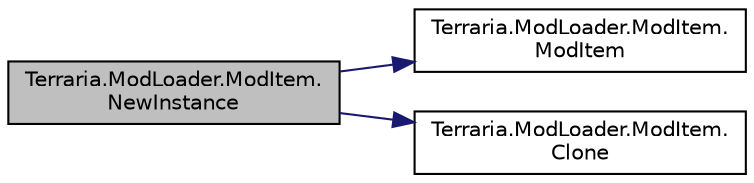 digraph "Terraria.ModLoader.ModItem.NewInstance"
{
 // LATEX_PDF_SIZE
  edge [fontname="Helvetica",fontsize="10",labelfontname="Helvetica",labelfontsize="10"];
  node [fontname="Helvetica",fontsize="10",shape=record];
  rankdir="LR";
  Node1 [label="Terraria.ModLoader.ModItem.\lNewInstance",height=0.2,width=0.4,color="black", fillcolor="grey75", style="filled", fontcolor="black",tooltip="Create a new instance of this ModItem for an Item instance. Called at the end of Item...."];
  Node1 -> Node2 [color="midnightblue",fontsize="10",style="solid",fontname="Helvetica"];
  Node2 [label="Terraria.ModLoader.ModItem.\lModItem",height=0.2,width=0.4,color="black", fillcolor="white", style="filled",URL="$class_terraria_1_1_mod_loader_1_1_mod_item.html#a2fcccf12f242f22d41393da61bcafe98",tooltip=" "];
  Node1 -> Node3 [color="midnightblue",fontsize="10",style="solid",fontname="Helvetica"];
  Node3 [label="Terraria.ModLoader.ModItem.\lClone",height=0.2,width=0.4,color="black", fillcolor="white", style="filled",URL="$class_terraria_1_1_mod_loader_1_1_mod_item.html#a9d7ae30bbe9ee7097f64efb36a5779a0",tooltip="Returns a clone of this ModItem. Allows you to decide which fields of your ModItem class are copied o..."];
}
